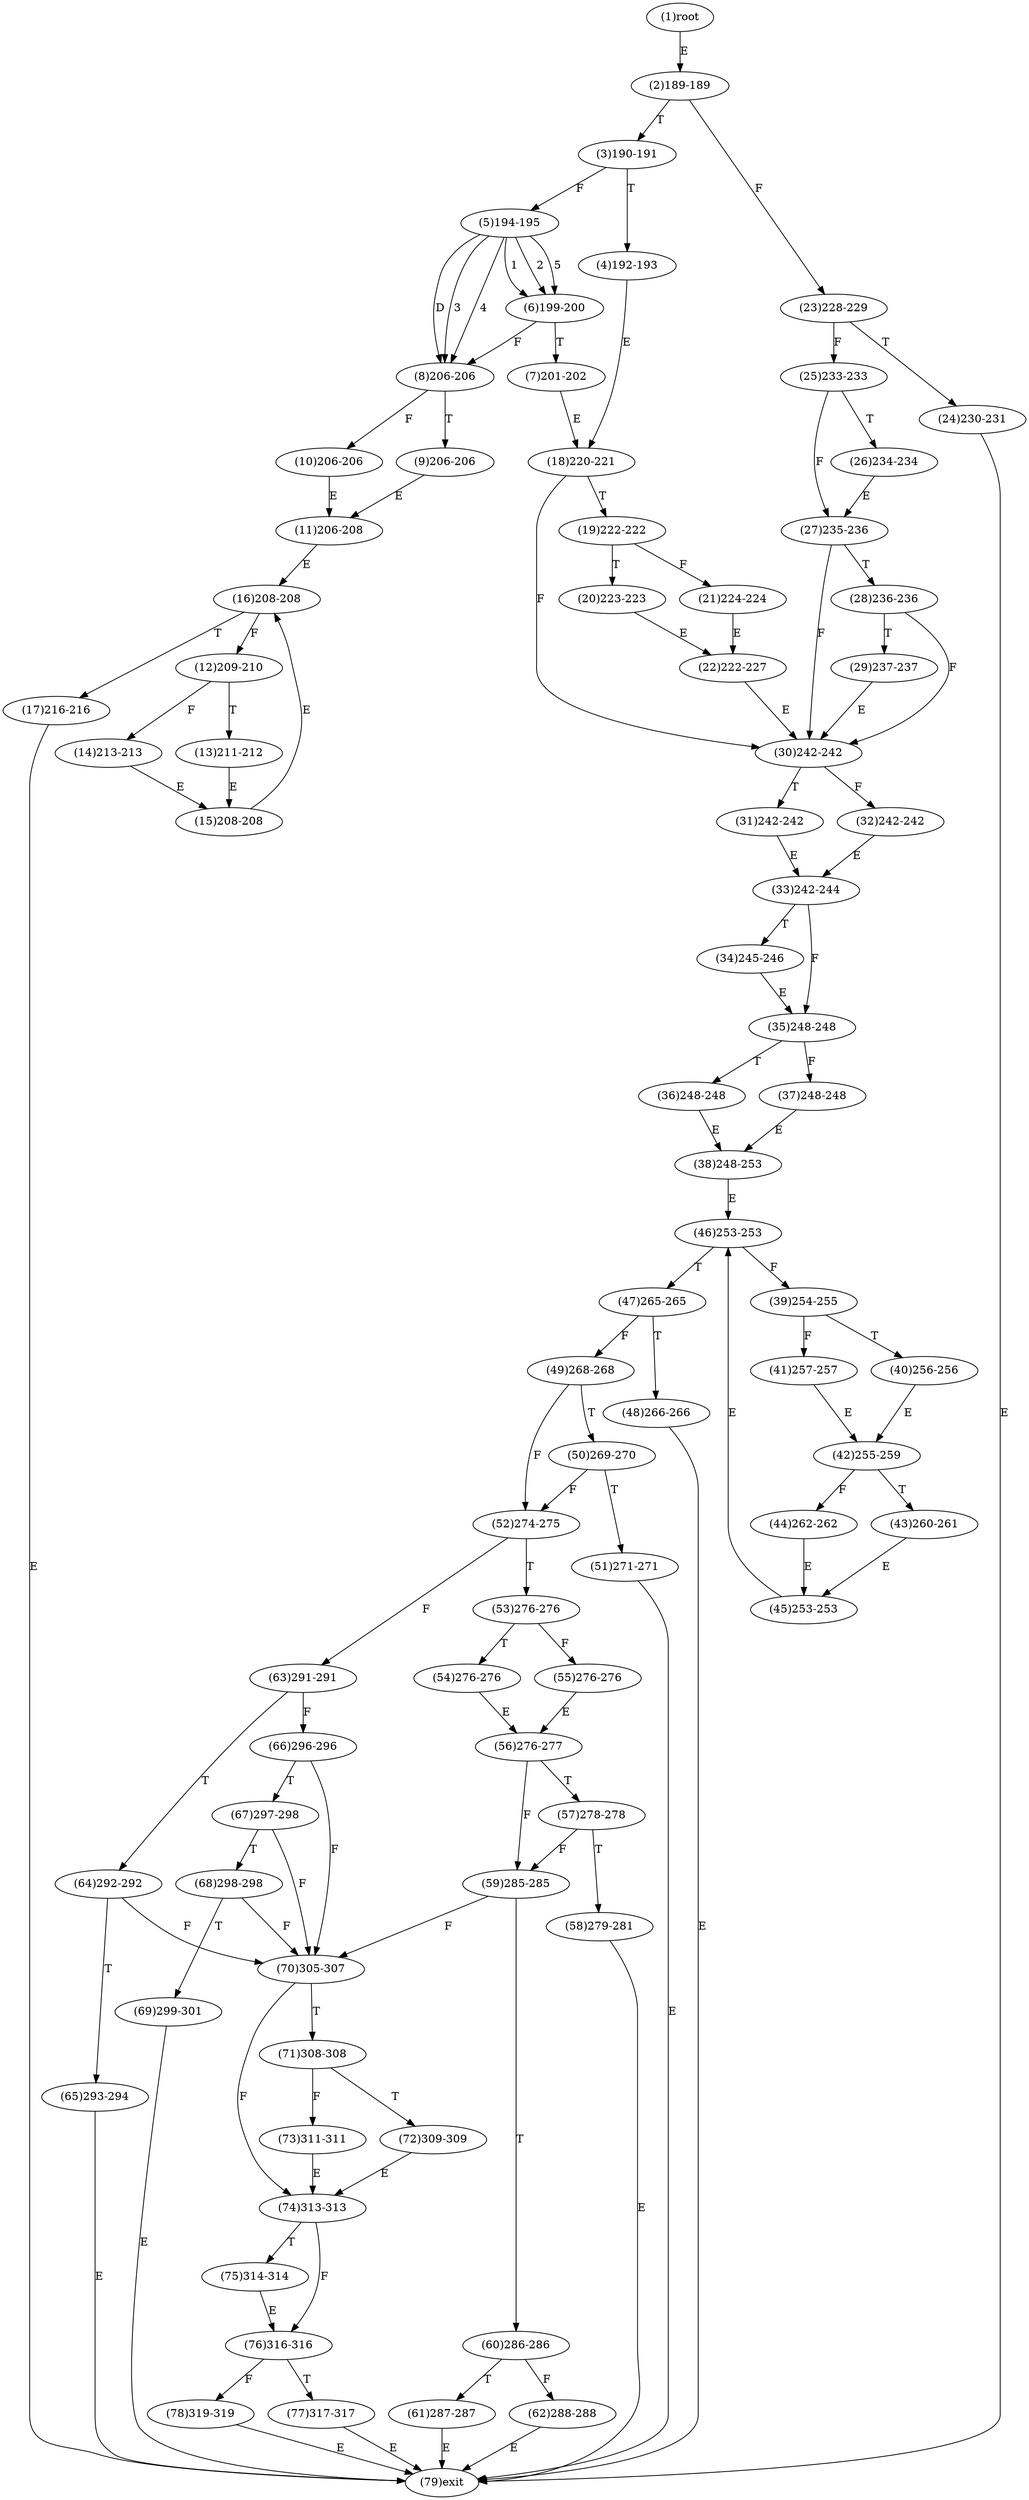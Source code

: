 digraph "" { 
1[ label="(1)root"];
2[ label="(2)189-189"];
3[ label="(3)190-191"];
4[ label="(4)192-193"];
5[ label="(5)194-195"];
6[ label="(6)199-200"];
7[ label="(7)201-202"];
8[ label="(8)206-206"];
9[ label="(9)206-206"];
10[ label="(10)206-206"];
11[ label="(11)206-208"];
12[ label="(12)209-210"];
13[ label="(13)211-212"];
14[ label="(14)213-213"];
15[ label="(15)208-208"];
17[ label="(17)216-216"];
16[ label="(16)208-208"];
19[ label="(19)222-222"];
18[ label="(18)220-221"];
21[ label="(21)224-224"];
20[ label="(20)223-223"];
23[ label="(23)228-229"];
22[ label="(22)222-227"];
25[ label="(25)233-233"];
24[ label="(24)230-231"];
27[ label="(27)235-236"];
26[ label="(26)234-234"];
29[ label="(29)237-237"];
28[ label="(28)236-236"];
31[ label="(31)242-242"];
30[ label="(30)242-242"];
34[ label="(34)245-246"];
35[ label="(35)248-248"];
32[ label="(32)242-242"];
33[ label="(33)242-244"];
38[ label="(38)248-253"];
39[ label="(39)254-255"];
36[ label="(36)248-248"];
37[ label="(37)248-248"];
42[ label="(42)255-259"];
43[ label="(43)260-261"];
40[ label="(40)256-256"];
41[ label="(41)257-257"];
46[ label="(46)253-253"];
47[ label="(47)265-265"];
44[ label="(44)262-262"];
45[ label="(45)253-253"];
51[ label="(51)271-271"];
50[ label="(50)269-270"];
49[ label="(49)268-268"];
48[ label="(48)266-266"];
55[ label="(55)276-276"];
54[ label="(54)276-276"];
53[ label="(53)276-276"];
52[ label="(52)274-275"];
59[ label="(59)285-285"];
58[ label="(58)279-281"];
57[ label="(57)278-278"];
56[ label="(56)276-277"];
63[ label="(63)291-291"];
62[ label="(62)288-288"];
61[ label="(61)287-287"];
60[ label="(60)286-286"];
68[ label="(68)298-298"];
69[ label="(69)299-301"];
70[ label="(70)305-307"];
71[ label="(71)308-308"];
64[ label="(64)292-292"];
65[ label="(65)293-294"];
66[ label="(66)296-296"];
67[ label="(67)297-298"];
76[ label="(76)316-316"];
77[ label="(77)317-317"];
78[ label="(78)319-319"];
79[ label="(79)exit"];
72[ label="(72)309-309"];
73[ label="(73)311-311"];
74[ label="(74)313-313"];
75[ label="(75)314-314"];
1->2[ label="E"];
2->23[ label="F"];
2->3[ label="T"];
3->5[ label="F"];
3->4[ label="T"];
4->18[ label="E"];
5->6[ label="1"];
5->6[ label="2"];
5->8[ label="3"];
5->8[ label="4"];
5->6[ label="5"];
5->8[ label="D"];
6->8[ label="F"];
6->7[ label="T"];
7->18[ label="E"];
8->10[ label="F"];
8->9[ label="T"];
9->11[ label="E"];
10->11[ label="E"];
11->16[ label="E"];
12->14[ label="F"];
12->13[ label="T"];
13->15[ label="E"];
14->15[ label="E"];
15->16[ label="E"];
16->12[ label="F"];
16->17[ label="T"];
17->79[ label="E"];
18->30[ label="F"];
18->19[ label="T"];
19->21[ label="F"];
19->20[ label="T"];
20->22[ label="E"];
21->22[ label="E"];
22->30[ label="E"];
23->25[ label="F"];
23->24[ label="T"];
24->79[ label="E"];
25->27[ label="F"];
25->26[ label="T"];
26->27[ label="E"];
27->30[ label="F"];
27->28[ label="T"];
28->30[ label="F"];
28->29[ label="T"];
29->30[ label="E"];
30->32[ label="F"];
30->31[ label="T"];
31->33[ label="E"];
32->33[ label="E"];
33->35[ label="F"];
33->34[ label="T"];
34->35[ label="E"];
35->37[ label="F"];
35->36[ label="T"];
36->38[ label="E"];
37->38[ label="E"];
38->46[ label="E"];
39->41[ label="F"];
39->40[ label="T"];
40->42[ label="E"];
41->42[ label="E"];
42->44[ label="F"];
42->43[ label="T"];
43->45[ label="E"];
44->45[ label="E"];
45->46[ label="E"];
46->39[ label="F"];
46->47[ label="T"];
47->49[ label="F"];
47->48[ label="T"];
48->79[ label="E"];
49->52[ label="F"];
49->50[ label="T"];
50->52[ label="F"];
50->51[ label="T"];
51->79[ label="E"];
52->63[ label="F"];
52->53[ label="T"];
53->55[ label="F"];
53->54[ label="T"];
54->56[ label="E"];
55->56[ label="E"];
56->59[ label="F"];
56->57[ label="T"];
57->59[ label="F"];
57->58[ label="T"];
58->79[ label="E"];
59->70[ label="F"];
59->60[ label="T"];
60->62[ label="F"];
60->61[ label="T"];
61->79[ label="E"];
62->79[ label="E"];
63->66[ label="F"];
63->64[ label="T"];
64->70[ label="F"];
64->65[ label="T"];
65->79[ label="E"];
66->70[ label="F"];
66->67[ label="T"];
67->70[ label="F"];
67->68[ label="T"];
68->70[ label="F"];
68->69[ label="T"];
69->79[ label="E"];
70->74[ label="F"];
70->71[ label="T"];
71->73[ label="F"];
71->72[ label="T"];
72->74[ label="E"];
73->74[ label="E"];
74->76[ label="F"];
74->75[ label="T"];
75->76[ label="E"];
76->78[ label="F"];
76->77[ label="T"];
77->79[ label="E"];
78->79[ label="E"];
}